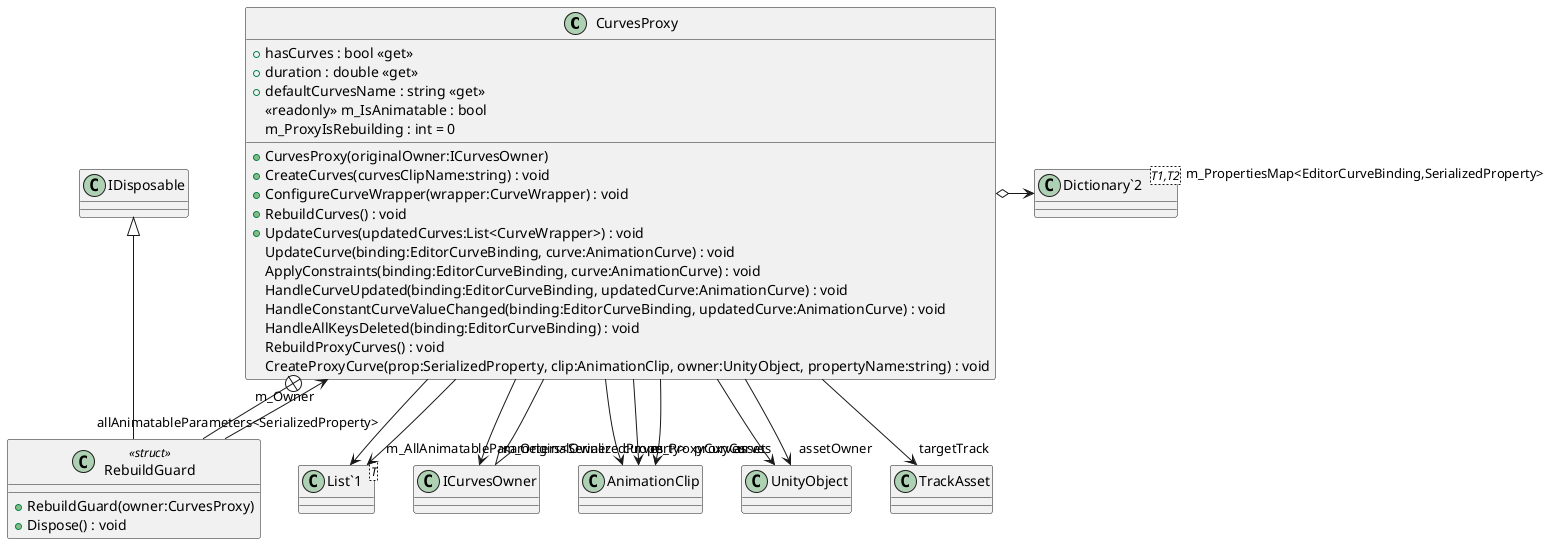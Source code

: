 @startuml
class CurvesProxy {
    + hasCurves : bool <<get>>
    + duration : double <<get>>
    + defaultCurvesName : string <<get>>
    <<readonly>> m_IsAnimatable : bool
    m_ProxyIsRebuilding : int = 0
    + CurvesProxy(originalOwner:ICurvesOwner)
    + CreateCurves(curvesClipName:string) : void
    + ConfigureCurveWrapper(wrapper:CurveWrapper) : void
    + RebuildCurves() : void
    + UpdateCurves(updatedCurves:List<CurveWrapper>) : void
    UpdateCurve(binding:EditorCurveBinding, curve:AnimationCurve) : void
    ApplyConstraints(binding:EditorCurveBinding, curve:AnimationCurve) : void
    HandleCurveUpdated(binding:EditorCurveBinding, updatedCurve:AnimationCurve) : void
    HandleConstantCurveValueChanged(binding:EditorCurveBinding, updatedCurve:AnimationCurve) : void
    HandleAllKeysDeleted(binding:EditorCurveBinding) : void
    RebuildProxyCurves() : void
    CreateProxyCurve(prop:SerializedProperty, clip:AnimationClip, owner:UnityObject, propertyName:string) : void
}
class "Dictionary`2"<T1,T2> {
}
class "List`1"<T> {
}
class RebuildGuard <<struct>> {
    + RebuildGuard(owner:CurvesProxy)
    + Dispose() : void
}
ICurvesOwner <|-- CurvesProxy
CurvesProxy --> "curves" AnimationClip
CurvesProxy --> "asset" UnityObject
CurvesProxy --> "assetOwner" UnityObject
CurvesProxy --> "targetTrack" TrackAsset
CurvesProxy --> "m_OriginalOwner" ICurvesOwner
CurvesProxy o-> "m_PropertiesMap<EditorCurveBinding,SerializedProperty>" "Dictionary`2"
CurvesProxy --> "m_ProxyCurves" AnimationClip
CurvesProxy --> "proxyCurves" AnimationClip
CurvesProxy --> "m_AllAnimatableParameters<SerializedProperty>" "List`1"
CurvesProxy --> "allAnimatableParameters<SerializedProperty>" "List`1"
CurvesProxy +-- RebuildGuard
IDisposable <|-- RebuildGuard
RebuildGuard --> "m_Owner" CurvesProxy
@enduml
